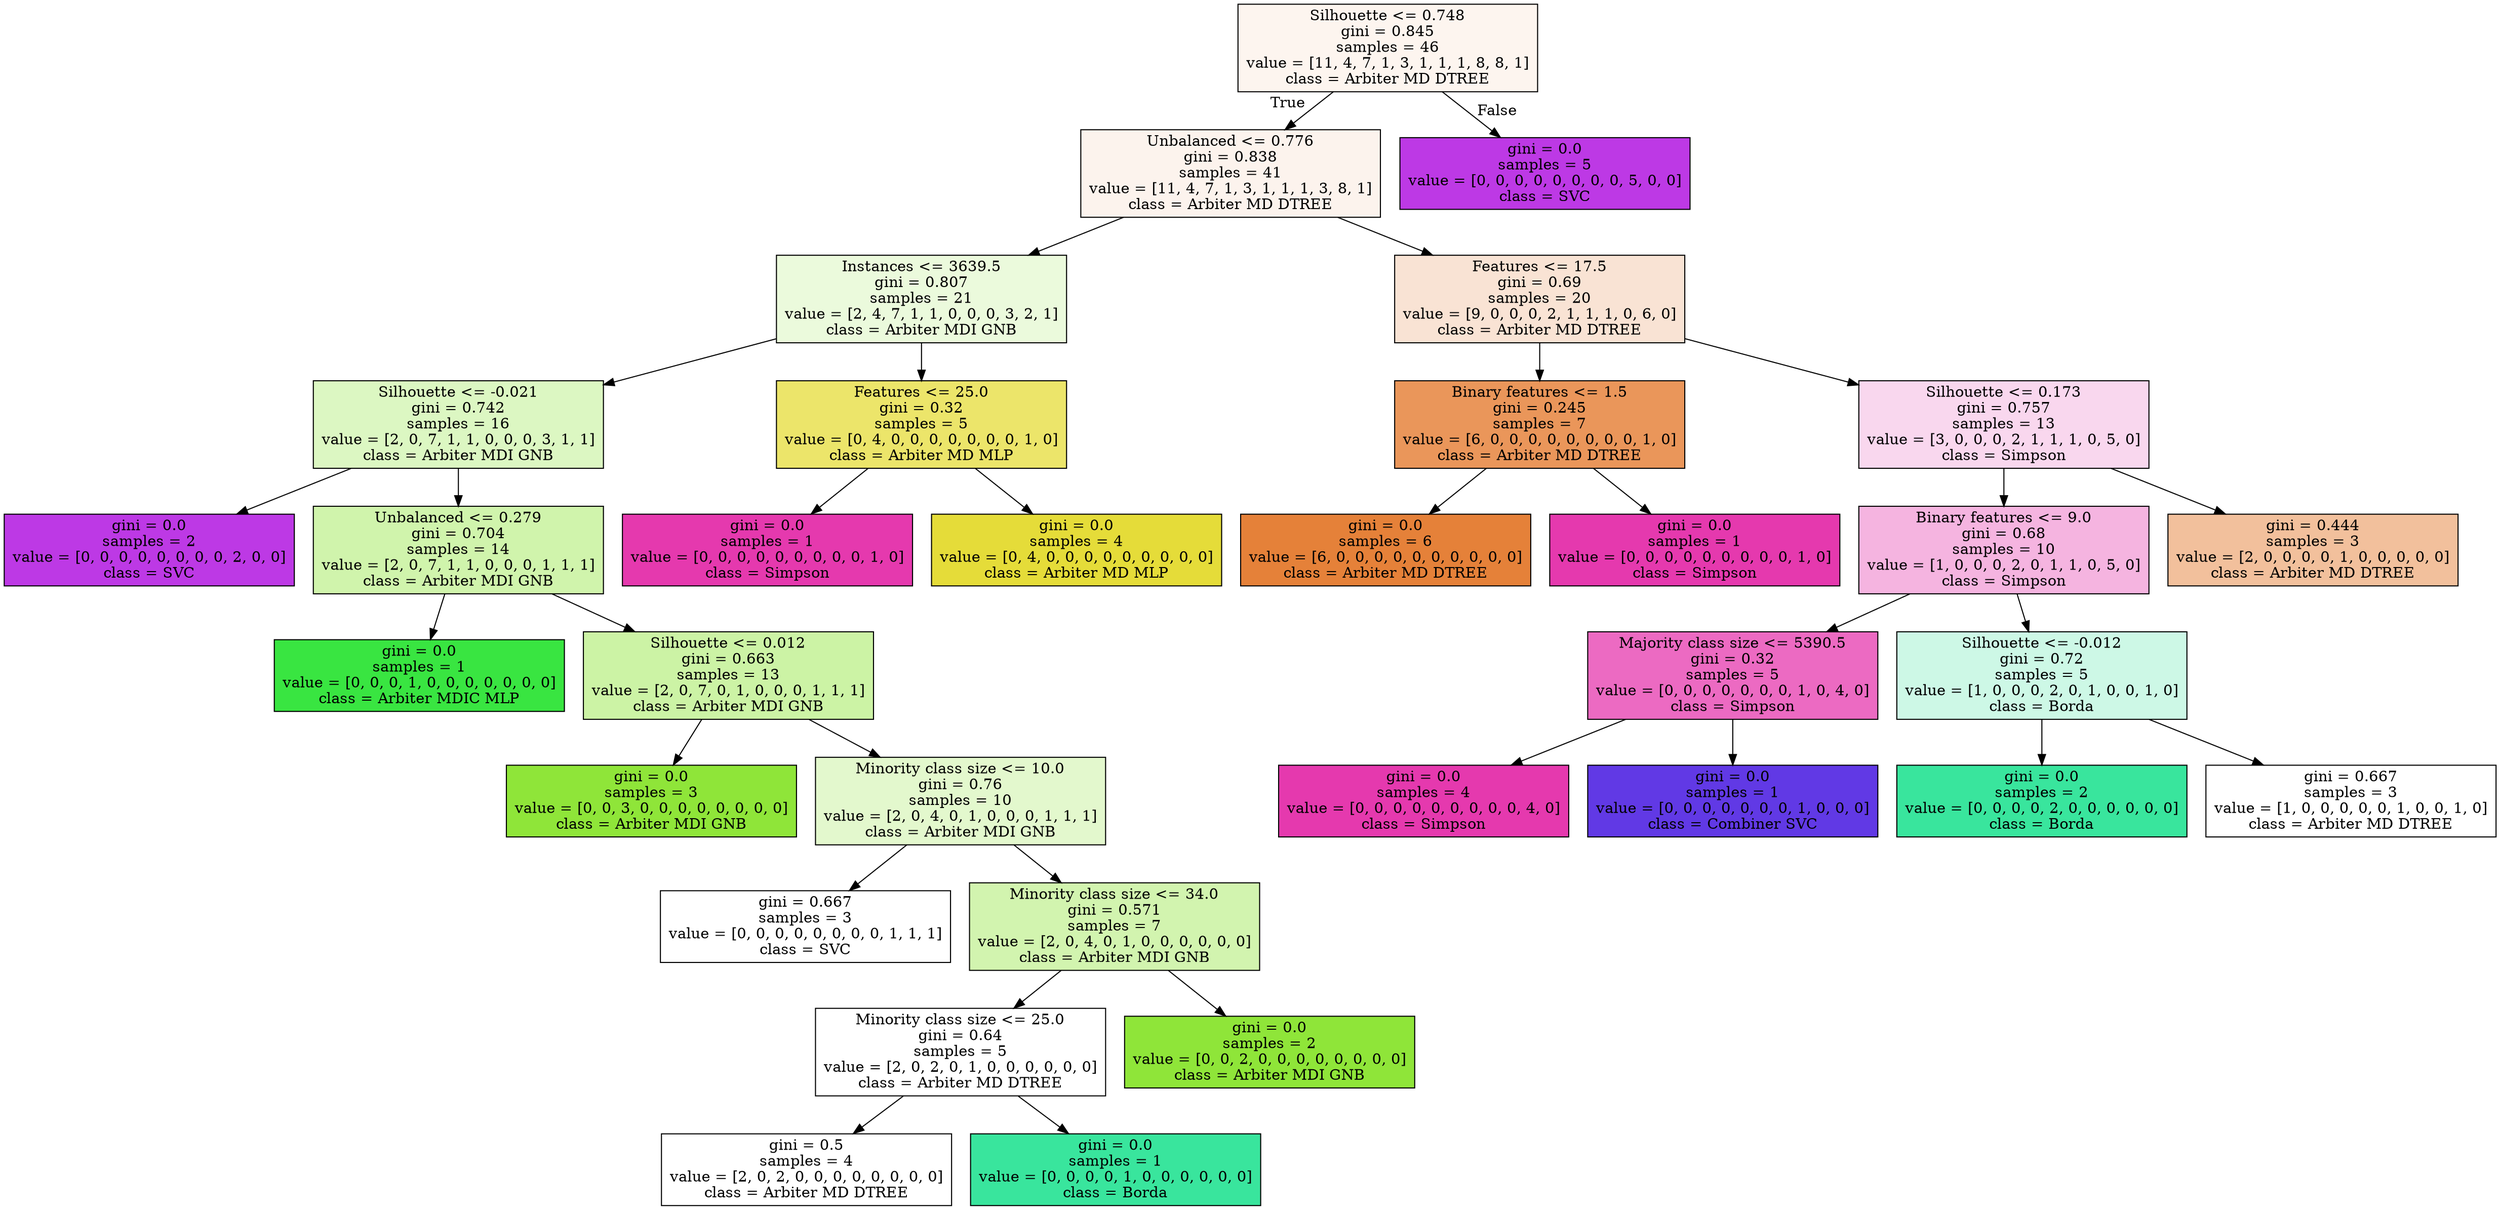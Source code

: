 digraph Tree {
node [shape=box, style="filled", color="black"] ;
0 [label="Silhouette <= 0.748\ngini = 0.845\nsamples = 46\nvalue = [11, 4, 7, 1, 3, 1, 1, 1, 8, 8, 1]\nclass = Arbiter MD DTREE", fillcolor="#e5813914"] ;
1 [label="Unbalanced <= 0.776\ngini = 0.838\nsamples = 41\nvalue = [11, 4, 7, 1, 3, 1, 1, 1, 3, 8, 1]\nclass = Arbiter MD DTREE", fillcolor="#e5813917"] ;
0 -> 1 [labeldistance=2.5, labelangle=45, headlabel="True"] ;
2 [label="Instances <= 3639.5\ngini = 0.807\nsamples = 21\nvalue = [2, 4, 7, 1, 1, 0, 0, 0, 3, 2, 1]\nclass = Arbiter MDI GNB", fillcolor="#8fe5392d"] ;
1 -> 2 ;
3 [label="Silhouette <= -0.021\ngini = 0.742\nsamples = 16\nvalue = [2, 0, 7, 1, 1, 0, 0, 0, 3, 1, 1]\nclass = Arbiter MDI GNB", fillcolor="#8fe5394e"] ;
2 -> 3 ;
4 [label="gini = 0.0\nsamples = 2\nvalue = [0, 0, 0, 0, 0, 0, 0, 0, 2, 0, 0]\nclass = SVC", fillcolor="#bd39e5ff"] ;
3 -> 4 ;
5 [label="Unbalanced <= 0.279\ngini = 0.704\nsamples = 14\nvalue = [2, 0, 7, 1, 1, 0, 0, 0, 1, 1, 1]\nclass = Arbiter MDI GNB", fillcolor="#8fe5396a"] ;
3 -> 5 ;
6 [label="gini = 0.0\nsamples = 1\nvalue = [0, 0, 0, 1, 0, 0, 0, 0, 0, 0, 0]\nclass = Arbiter MDIC MLP", fillcolor="#39e541ff"] ;
5 -> 6 ;
7 [label="Silhouette <= 0.012\ngini = 0.663\nsamples = 13\nvalue = [2, 0, 7, 0, 1, 0, 0, 0, 1, 1, 1]\nclass = Arbiter MDI GNB", fillcolor="#8fe53974"] ;
5 -> 7 ;
8 [label="gini = 0.0\nsamples = 3\nvalue = [0, 0, 3, 0, 0, 0, 0, 0, 0, 0, 0]\nclass = Arbiter MDI GNB", fillcolor="#8fe539ff"] ;
7 -> 8 ;
9 [label="Minority class size <= 10.0\ngini = 0.76\nsamples = 10\nvalue = [2, 0, 4, 0, 1, 0, 0, 0, 1, 1, 1]\nclass = Arbiter MDI GNB", fillcolor="#8fe53940"] ;
7 -> 9 ;
10 [label="gini = 0.667\nsamples = 3\nvalue = [0, 0, 0, 0, 0, 0, 0, 0, 1, 1, 1]\nclass = SVC", fillcolor="#bd39e500"] ;
9 -> 10 ;
11 [label="Minority class size <= 34.0\ngini = 0.571\nsamples = 7\nvalue = [2, 0, 4, 0, 1, 0, 0, 0, 0, 0, 0]\nclass = Arbiter MDI GNB", fillcolor="#8fe53966"] ;
9 -> 11 ;
12 [label="Minority class size <= 25.0\ngini = 0.64\nsamples = 5\nvalue = [2, 0, 2, 0, 1, 0, 0, 0, 0, 0, 0]\nclass = Arbiter MD DTREE", fillcolor="#e5813900"] ;
11 -> 12 ;
13 [label="gini = 0.5\nsamples = 4\nvalue = [2, 0, 2, 0, 0, 0, 0, 0, 0, 0, 0]\nclass = Arbiter MD DTREE", fillcolor="#e5813900"] ;
12 -> 13 ;
14 [label="gini = 0.0\nsamples = 1\nvalue = [0, 0, 0, 0, 1, 0, 0, 0, 0, 0, 0]\nclass = Borda", fillcolor="#39e59dff"] ;
12 -> 14 ;
15 [label="gini = 0.0\nsamples = 2\nvalue = [0, 0, 2, 0, 0, 0, 0, 0, 0, 0, 0]\nclass = Arbiter MDI GNB", fillcolor="#8fe539ff"] ;
11 -> 15 ;
16 [label="Features <= 25.0\ngini = 0.32\nsamples = 5\nvalue = [0, 4, 0, 0, 0, 0, 0, 0, 0, 1, 0]\nclass = Arbiter MD MLP", fillcolor="#e5dc39bf"] ;
2 -> 16 ;
17 [label="gini = 0.0\nsamples = 1\nvalue = [0, 0, 0, 0, 0, 0, 0, 0, 0, 1, 0]\nclass = Simpson", fillcolor="#e539aeff"] ;
16 -> 17 ;
18 [label="gini = 0.0\nsamples = 4\nvalue = [0, 4, 0, 0, 0, 0, 0, 0, 0, 0, 0]\nclass = Arbiter MD MLP", fillcolor="#e5dc39ff"] ;
16 -> 18 ;
19 [label="Features <= 17.5\ngini = 0.69\nsamples = 20\nvalue = [9, 0, 0, 0, 2, 1, 1, 1, 0, 6, 0]\nclass = Arbiter MD DTREE", fillcolor="#e5813937"] ;
1 -> 19 ;
20 [label="Binary features <= 1.5\ngini = 0.245\nsamples = 7\nvalue = [6, 0, 0, 0, 0, 0, 0, 0, 0, 1, 0]\nclass = Arbiter MD DTREE", fillcolor="#e58139d4"] ;
19 -> 20 ;
21 [label="gini = 0.0\nsamples = 6\nvalue = [6, 0, 0, 0, 0, 0, 0, 0, 0, 0, 0]\nclass = Arbiter MD DTREE", fillcolor="#e58139ff"] ;
20 -> 21 ;
22 [label="gini = 0.0\nsamples = 1\nvalue = [0, 0, 0, 0, 0, 0, 0, 0, 0, 1, 0]\nclass = Simpson", fillcolor="#e539aeff"] ;
20 -> 22 ;
23 [label="Silhouette <= 0.173\ngini = 0.757\nsamples = 13\nvalue = [3, 0, 0, 0, 2, 1, 1, 1, 0, 5, 0]\nclass = Simpson", fillcolor="#e539ae33"] ;
19 -> 23 ;
24 [label="Binary features <= 9.0\ngini = 0.68\nsamples = 10\nvalue = [1, 0, 0, 0, 2, 0, 1, 1, 0, 5, 0]\nclass = Simpson", fillcolor="#e539ae60"] ;
23 -> 24 ;
25 [label="Majority class size <= 5390.5\ngini = 0.32\nsamples = 5\nvalue = [0, 0, 0, 0, 0, 0, 0, 1, 0, 4, 0]\nclass = Simpson", fillcolor="#e539aebf"] ;
24 -> 25 ;
26 [label="gini = 0.0\nsamples = 4\nvalue = [0, 0, 0, 0, 0, 0, 0, 0, 0, 4, 0]\nclass = Simpson", fillcolor="#e539aeff"] ;
25 -> 26 ;
27 [label="gini = 0.0\nsamples = 1\nvalue = [0, 0, 0, 0, 0, 0, 0, 1, 0, 0, 0]\nclass = Combiner SVC", fillcolor="#6139e5ff"] ;
25 -> 27 ;
28 [label="Silhouette <= -0.012\ngini = 0.72\nsamples = 5\nvalue = [1, 0, 0, 0, 2, 0, 1, 0, 0, 1, 0]\nclass = Borda", fillcolor="#39e59d40"] ;
24 -> 28 ;
29 [label="gini = 0.0\nsamples = 2\nvalue = [0, 0, 0, 0, 2, 0, 0, 0, 0, 0, 0]\nclass = Borda", fillcolor="#39e59dff"] ;
28 -> 29 ;
30 [label="gini = 0.667\nsamples = 3\nvalue = [1, 0, 0, 0, 0, 0, 1, 0, 0, 1, 0]\nclass = Arbiter MD DTREE", fillcolor="#e5813900"] ;
28 -> 30 ;
31 [label="gini = 0.444\nsamples = 3\nvalue = [2, 0, 0, 0, 0, 1, 0, 0, 0, 0, 0]\nclass = Arbiter MD DTREE", fillcolor="#e581397f"] ;
23 -> 31 ;
32 [label="gini = 0.0\nsamples = 5\nvalue = [0, 0, 0, 0, 0, 0, 0, 0, 5, 0, 0]\nclass = SVC", fillcolor="#bd39e5ff"] ;
0 -> 32 [labeldistance=2.5, labelangle=-45, headlabel="False"] ;
}